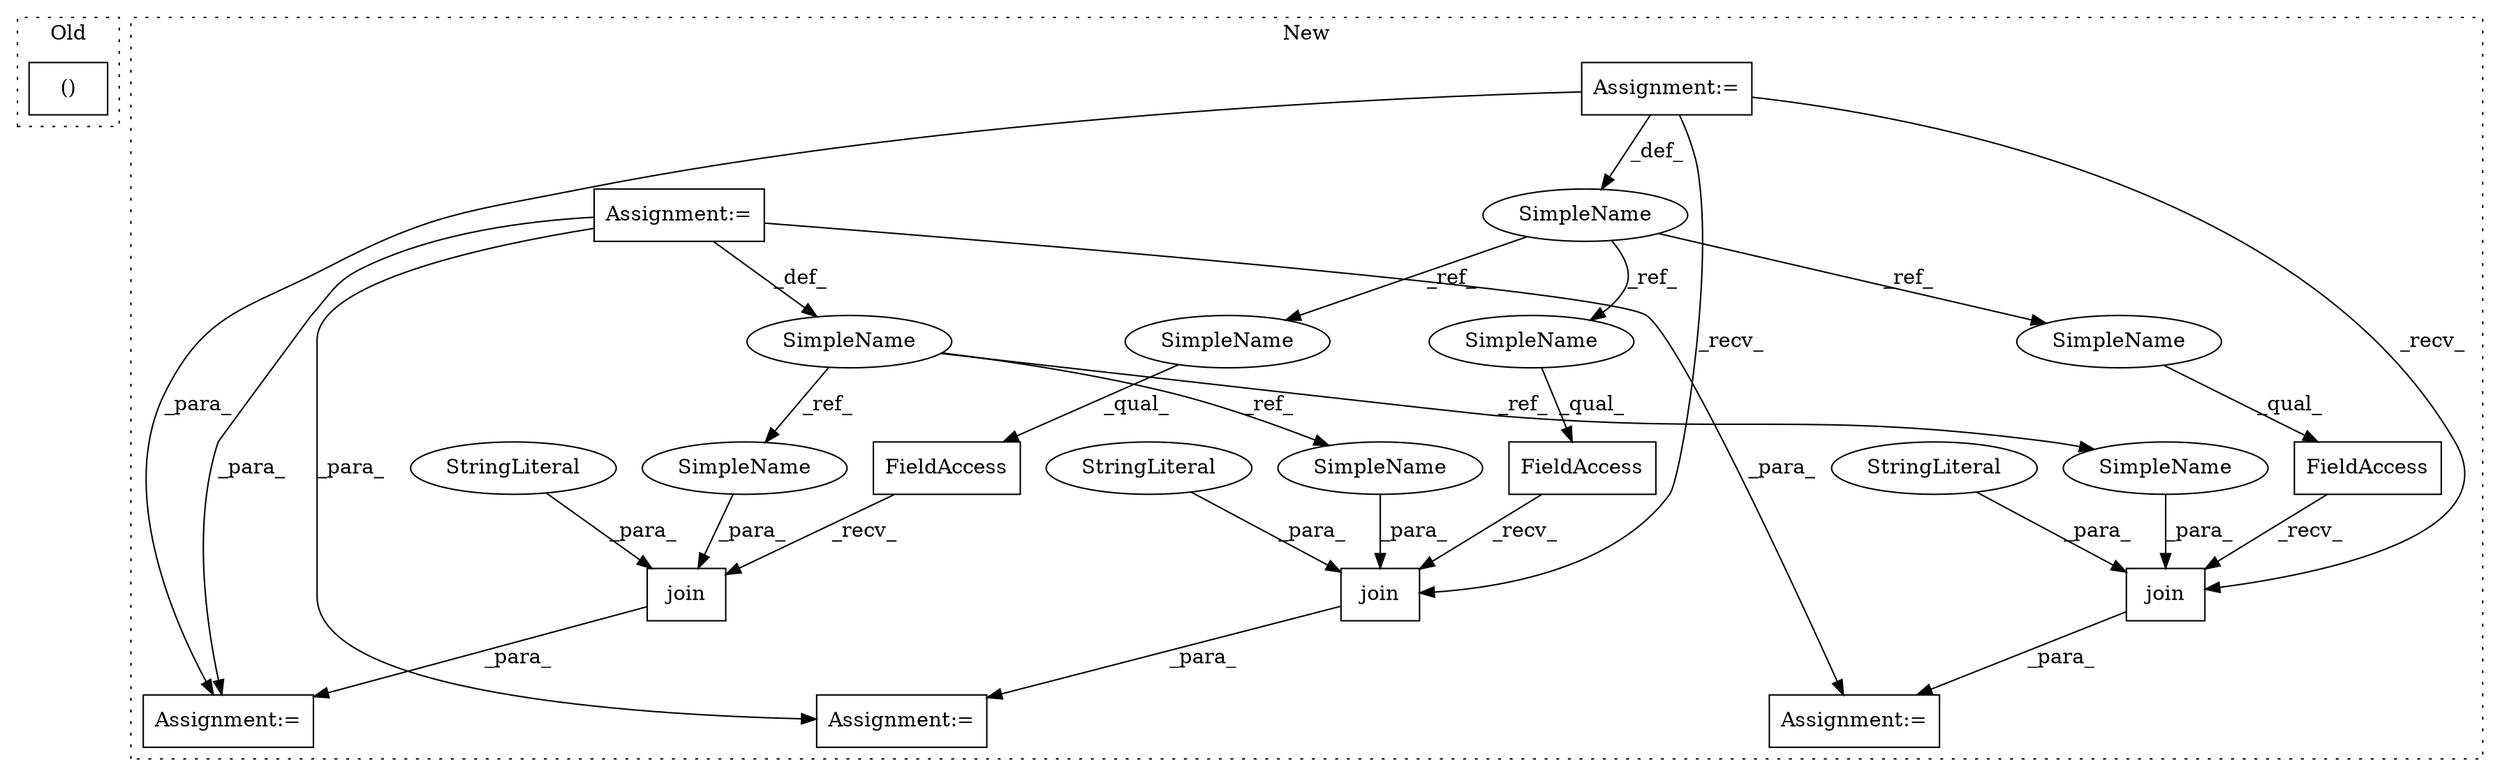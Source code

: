 digraph G {
subgraph cluster0 {
1 [label="()" a="106" s="1114" l="61" shape="box"];
label = "Old";
style="dotted";
}
subgraph cluster1 {
2 [label="join" a="32" s="1106,1133" l="5,1" shape="box"];
3 [label="FieldAccess" a="22" s="1098" l="7" shape="box"];
4 [label="SimpleName" a="42" s="282" l="2" shape="ellipse"];
5 [label="FieldAccess" a="22" s="975" l="7" shape="box"];
6 [label="FieldAccess" a="22" s="1040" l="7" shape="box"];
7 [label="SimpleName" a="42" s="935" l="10" shape="ellipse"];
8 [label="join" a="32" s="983,1017" l="5,1" shape="box"];
9 [label="Assignment:=" a="7" s="282" l="2" shape="box"];
10 [label="join" a="32" s="1048,1081" l="5,1" shape="box"];
11 [label="Assignment:=" a="7" s="945" l="1" shape="box"];
12 [label="Assignment:=" a="7" s="1039" l="1" shape="box"];
13 [label="Assignment:=" a="7" s="1097" l="1" shape="box"];
14 [label="StringLiteral" a="45" s="1064" l="17" shape="ellipse"];
15 [label="StringLiteral" a="45" s="1122" l="11" shape="ellipse"];
16 [label="StringLiteral" a="45" s="999" l="18" shape="ellipse"];
17 [label="Assignment:=" a="7" s="974" l="1" shape="box"];
18 [label="SimpleName" a="42" s="1053" l="10" shape="ellipse"];
19 [label="SimpleName" a="42" s="988" l="10" shape="ellipse"];
20 [label="SimpleName" a="42" s="1111" l="10" shape="ellipse"];
21 [label="SimpleName" a="42" s="1040" l="2" shape="ellipse"];
22 [label="SimpleName" a="42" s="975" l="2" shape="ellipse"];
23 [label="SimpleName" a="42" s="1098" l="2" shape="ellipse"];
label = "New";
style="dotted";
}
2 -> 13 [label="_para_"];
3 -> 2 [label="_recv_"];
4 -> 21 [label="_ref_"];
4 -> 22 [label="_ref_"];
4 -> 23 [label="_ref_"];
5 -> 8 [label="_recv_"];
6 -> 10 [label="_recv_"];
7 -> 19 [label="_ref_"];
7 -> 18 [label="_ref_"];
7 -> 20 [label="_ref_"];
8 -> 17 [label="_para_"];
9 -> 13 [label="_para_"];
9 -> 8 [label="_recv_"];
9 -> 10 [label="_recv_"];
9 -> 4 [label="_def_"];
10 -> 12 [label="_para_"];
11 -> 7 [label="_def_"];
11 -> 17 [label="_para_"];
11 -> 12 [label="_para_"];
11 -> 13 [label="_para_"];
14 -> 10 [label="_para_"];
15 -> 2 [label="_para_"];
16 -> 8 [label="_para_"];
18 -> 10 [label="_para_"];
19 -> 8 [label="_para_"];
20 -> 2 [label="_para_"];
21 -> 6 [label="_qual_"];
22 -> 5 [label="_qual_"];
23 -> 3 [label="_qual_"];
}